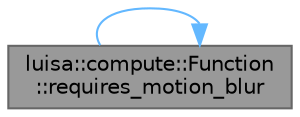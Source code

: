 digraph "luisa::compute::Function::requires_motion_blur"
{
 // LATEX_PDF_SIZE
  bgcolor="transparent";
  edge [fontname=Helvetica,fontsize=10,labelfontname=Helvetica,labelfontsize=10];
  node [fontname=Helvetica,fontsize=10,shape=box,height=0.2,width=0.4];
  rankdir="LR";
  Node1 [id="Node000001",label="luisa::compute::Function\l::requires_motion_blur",height=0.2,width=0.4,color="gray40", fillcolor="grey60", style="filled", fontcolor="black",tooltip="Return if requires motion blur"];
  Node1 -> Node1 [id="edge1_Node000001_Node000001",color="steelblue1",style="solid",tooltip=" "];
}

